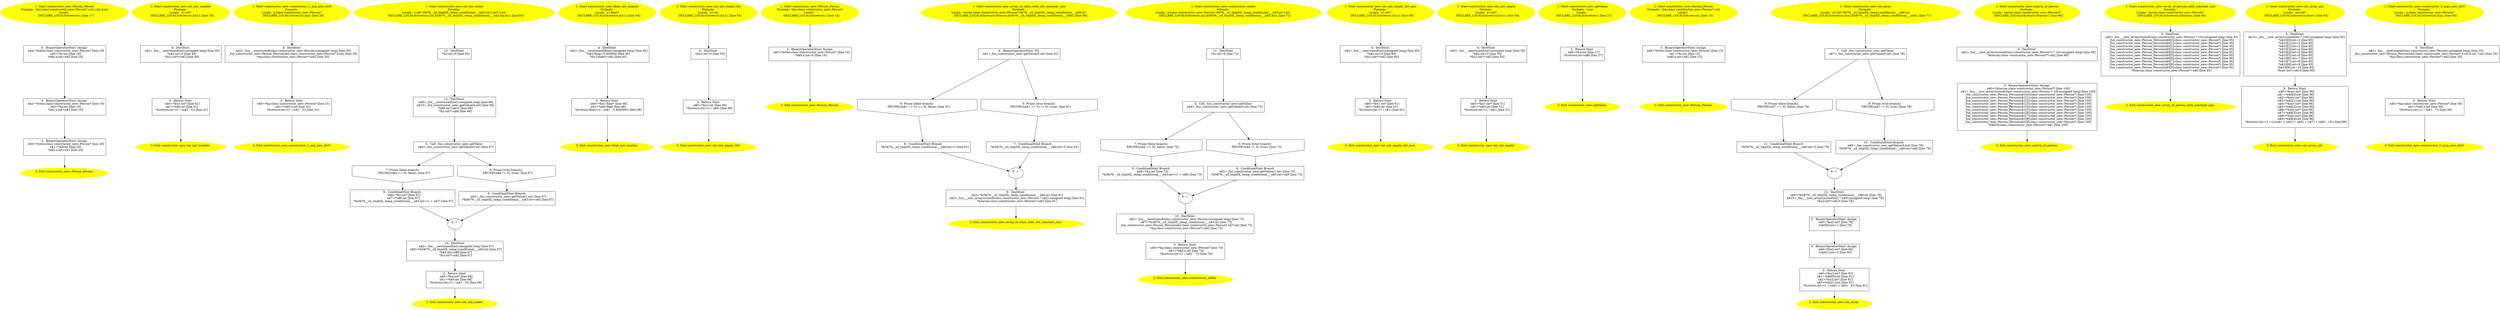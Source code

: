 /* @generated */
digraph iCFG {
"constructor_new::Person_Person{_ZN15constructor_new6PersonC1Eiii}.f12ead159d9edc219c9a5bc3bc6f68cc_5" [label="5:  BinaryOperatorStmt: Assign \n   n$4=*&this:class constructor_new::Person* [line 18]\n  n$5=*&i:int [line 18]\n  *n$4.x:int=n$5 [line 18]\n " shape="box"]
	

	 "constructor_new::Person_Person{_ZN15constructor_new6PersonC1Eiii}.f12ead159d9edc219c9a5bc3bc6f68cc_5" -> "constructor_new::Person_Person{_ZN15constructor_new6PersonC1Eiii}.f12ead159d9edc219c9a5bc3bc6f68cc_4" ;
"constructor_new::Person_Person{_ZN15constructor_new6PersonC1Eiii}.f12ead159d9edc219c9a5bc3bc6f68cc_4" [label="4:  BinaryOperatorStmt: Assign \n   n$2=*&this:class constructor_new::Person* [line 19]\n  n$3=*&j:int [line 19]\n  *n$2.y:int=n$3 [line 19]\n " shape="box"]
	

	 "constructor_new::Person_Person{_ZN15constructor_new6PersonC1Eiii}.f12ead159d9edc219c9a5bc3bc6f68cc_4" -> "constructor_new::Person_Person{_ZN15constructor_new6PersonC1Eiii}.f12ead159d9edc219c9a5bc3bc6f68cc_3" ;
"constructor_new::Person_Person{_ZN15constructor_new6PersonC1Eiii}.f12ead159d9edc219c9a5bc3bc6f68cc_3" [label="3:  BinaryOperatorStmt: Assign \n   n$0=*&this:class constructor_new::Person* [line 20]\n  n$1=*&k:int [line 20]\n  *n$0.z:int=n$1 [line 20]\n " shape="box"]
	

	 "constructor_new::Person_Person{_ZN15constructor_new6PersonC1Eiii}.f12ead159d9edc219c9a5bc3bc6f68cc_3" -> "constructor_new::Person_Person{_ZN15constructor_new6PersonC1Eiii}.f12ead159d9edc219c9a5bc3bc6f68cc_2" ;
"constructor_new::Person_Person{_ZN15constructor_new6PersonC1Eiii}.f12ead159d9edc219c9a5bc3bc6f68cc_2" [label="2: Exit constructor_new::Person_Person \n  " color=yellow style=filled]
	

"constructor_new::Person_Person{_ZN15constructor_new6PersonC1Eiii}.f12ead159d9edc219c9a5bc3bc6f68cc_1" [label="1: Start constructor_new::Person_Person\nFormals:  this:class constructor_new::Person* i:int j:int k:int\nLocals:  \n   DECLARE_LOCALS(&return); [line 17]\n " color=yellow style=filled]
	

	 "constructor_new::Person_Person{_ZN15constructor_new6PersonC1Eiii}.f12ead159d9edc219c9a5bc3bc6f68cc_1" -> "constructor_new::Person_Person{_ZN15constructor_new6PersonC1Eiii}.f12ead159d9edc219c9a5bc3bc6f68cc_5" ;
"constructor_new::int_init_number{d41d8cd98f00b204e9800998ecf8427e_ZN15constructor_new15int_init_numb.670b7a0647d0c96dcb9ec85b4c270db0_4" [label="4:  DeclStmt \n   n$2=_fun___new(sizeof(int):unsigned long) [line 40]\n  *n$2:int=5 [line 40]\n  *&x1:int*=n$2 [line 40]\n " shape="box"]
	

	 "constructor_new::int_init_number{d41d8cd98f00b204e9800998ecf8427e_ZN15constructor_new15int_init_numb.670b7a0647d0c96dcb9ec85b4c270db0_4" -> "constructor_new::int_init_number{d41d8cd98f00b204e9800998ecf8427e_ZN15constructor_new15int_init_numb.670b7a0647d0c96dcb9ec85b4c270db0_3" ;
"constructor_new::int_init_number{d41d8cd98f00b204e9800998ecf8427e_ZN15constructor_new15int_init_numb.670b7a0647d0c96dcb9ec85b4c270db0_3" [label="3:  Return Stmt \n   n$0=*&x1:int* [line 41]\n  n$1=*n$0:int [line 41]\n  *&return:int=(1 / (n$1 - 5)) [line 41]\n " shape="box"]
	

	 "constructor_new::int_init_number{d41d8cd98f00b204e9800998ecf8427e_ZN15constructor_new15int_init_numb.670b7a0647d0c96dcb9ec85b4c270db0_3" -> "constructor_new::int_init_number{d41d8cd98f00b204e9800998ecf8427e_ZN15constructor_new15int_init_numb.670b7a0647d0c96dcb9ec85b4c270db0_2" ;
"constructor_new::int_init_number{d41d8cd98f00b204e9800998ecf8427e_ZN15constructor_new15int_init_numb.670b7a0647d0c96dcb9ec85b4c270db0_2" [label="2: Exit constructor_new::int_init_number \n  " color=yellow style=filled]
	

"constructor_new::int_init_number{d41d8cd98f00b204e9800998ecf8427e_ZN15constructor_new15int_init_numb.670b7a0647d0c96dcb9ec85b4c270db0_1" [label="1: Start constructor_new::int_init_number\nFormals: \nLocals:  x1:int* \n   DECLARE_LOCALS(&return,&x1); [line 39]\n " color=yellow style=filled]
	

	 "constructor_new::int_init_number{d41d8cd98f00b204e9800998ecf8427e_ZN15constructor_new15int_init_numb.670b7a0647d0c96dcb9ec85b4c270db0_1" -> "constructor_new::int_init_number{d41d8cd98f00b204e9800998ecf8427e_ZN15constructor_new15int_init_numb.670b7a0647d0c96dcb9ec85b4c270db0_4" ;
"constructor_new::constructor_1_arg_new_div0{d41d8cd98f00b204e9800998ecf8427e_ZN15constructor_new26co.285fb110632c95b98518c4e4deab02f3_4" [label="4:  DeclStmt \n   n$2=_fun___new(sizeof(class constructor_new::Person):unsigned long) [line 30]\n  _fun_constructor_new::Person_Person(n$2:class constructor_new::Person*,5:int) [line 30]\n  *&p:class constructor_new::Person*=n$2 [line 30]\n " shape="box"]
	

	 "constructor_new::constructor_1_arg_new_div0{d41d8cd98f00b204e9800998ecf8427e_ZN15constructor_new26co.285fb110632c95b98518c4e4deab02f3_4" -> "constructor_new::constructor_1_arg_new_div0{d41d8cd98f00b204e9800998ecf8427e_ZN15constructor_new26co.285fb110632c95b98518c4e4deab02f3_3" ;
"constructor_new::constructor_1_arg_new_div0{d41d8cd98f00b204e9800998ecf8427e_ZN15constructor_new26co.285fb110632c95b98518c4e4deab02f3_3" [label="3:  Return Stmt \n   n$0=*&p:class constructor_new::Person* [line 31]\n  n$1=*n$0.x:int [line 31]\n  *&return:int=(1 / (n$1 - 5)) [line 31]\n " shape="box"]
	

	 "constructor_new::constructor_1_arg_new_div0{d41d8cd98f00b204e9800998ecf8427e_ZN15constructor_new26co.285fb110632c95b98518c4e4deab02f3_3" -> "constructor_new::constructor_1_arg_new_div0{d41d8cd98f00b204e9800998ecf8427e_ZN15constructor_new26co.285fb110632c95b98518c4e4deab02f3_2" ;
"constructor_new::constructor_1_arg_new_div0{d41d8cd98f00b204e9800998ecf8427e_ZN15constructor_new26co.285fb110632c95b98518c4e4deab02f3_2" [label="2: Exit constructor_new::constructor_1_arg_new_div0 \n  " color=yellow style=filled]
	

"constructor_new::constructor_1_arg_new_div0{d41d8cd98f00b204e9800998ecf8427e_ZN15constructor_new26co.285fb110632c95b98518c4e4deab02f3_1" [label="1: Start constructor_new::constructor_1_arg_new_div0\nFormals: \nLocals:  p:class constructor_new::Person* \n   DECLARE_LOCALS(&return,&p); [line 29]\n " color=yellow style=filled]
	

	 "constructor_new::constructor_1_arg_new_div0{d41d8cd98f00b204e9800998ecf8427e_ZN15constructor_new26co.285fb110632c95b98518c4e4deab02f3_1" -> "constructor_new::constructor_1_arg_new_div0{d41d8cd98f00b204e9800998ecf8427e_ZN15constructor_new26co.285fb110632c95b98518c4e4deab02f3_4" ;
"constructor_new::int_init_nodes{d41d8cd98f00b204e9800998ecf8427e_ZN15constructor_new14int_init_nodes.15b19b855639a3bc9e4101a166e9d506_12" [label="12:  DeclStmt \n   *&z:int=6 [line 65]\n " shape="box"]
	

	 "constructor_new::int_init_nodes{d41d8cd98f00b204e9800998ecf8427e_ZN15constructor_new14int_init_nodes.15b19b855639a3bc9e4101a166e9d506_12" -> "constructor_new::int_init_nodes{d41d8cd98f00b204e9800998ecf8427e_ZN15constructor_new14int_init_nodes.15b19b855639a3bc9e4101a166e9d506_11" ;
"constructor_new::int_init_nodes{d41d8cd98f00b204e9800998ecf8427e_ZN15constructor_new14int_init_nodes.15b19b855639a3bc9e4101a166e9d506_11" [label="11:  DeclStmt \n   n$9=_fun___new(sizeof(int):unsigned long) [line 66]\n  n$10=_fun_constructor_new::getValue(4:int) [line 66]\n  *n$9:int=n$10 [line 66]\n  *&y:int*=n$9 [line 66]\n " shape="box"]
	

	 "constructor_new::int_init_nodes{d41d8cd98f00b204e9800998ecf8427e_ZN15constructor_new14int_init_nodes.15b19b855639a3bc9e4101a166e9d506_11" -> "constructor_new::int_init_nodes{d41d8cd98f00b204e9800998ecf8427e_ZN15constructor_new14int_init_nodes.15b19b855639a3bc9e4101a166e9d506_5" ;
"constructor_new::int_init_nodes{d41d8cd98f00b204e9800998ecf8427e_ZN15constructor_new14int_init_nodes.15b19b855639a3bc9e4101a166e9d506_10" [label="10:  DeclStmt \n   n$2=_fun___new(sizeof(int):unsigned long) [line 67]\n  n$8=*&0$?%__sil_tmpSIL_temp_conditional___n$3:int [line 67]\n  *n$2:int=n$8 [line 67]\n  *&x:int*=n$2 [line 67]\n " shape="box"]
	

	 "constructor_new::int_init_nodes{d41d8cd98f00b204e9800998ecf8427e_ZN15constructor_new14int_init_nodes.15b19b855639a3bc9e4101a166e9d506_10" -> "constructor_new::int_init_nodes{d41d8cd98f00b204e9800998ecf8427e_ZN15constructor_new14int_init_nodes.15b19b855639a3bc9e4101a166e9d506_3" ;
"constructor_new::int_init_nodes{d41d8cd98f00b204e9800998ecf8427e_ZN15constructor_new14int_init_nodes.15b19b855639a3bc9e4101a166e9d506_9" [label="9:  ConditinalStmt Branch \n   n$6=*&y:int* [line 67]\n  n$7=*n$6:int [line 67]\n  *&0$?%__sil_tmpSIL_temp_conditional___n$3:int=(1 + n$7) [line 67]\n " shape="box"]
	

	 "constructor_new::int_init_nodes{d41d8cd98f00b204e9800998ecf8427e_ZN15constructor_new14int_init_nodes.15b19b855639a3bc9e4101a166e9d506_9" -> "constructor_new::int_init_nodes{d41d8cd98f00b204e9800998ecf8427e_ZN15constructor_new14int_init_nodes.15b19b855639a3bc9e4101a166e9d506_4" ;
"constructor_new::int_init_nodes{d41d8cd98f00b204e9800998ecf8427e_ZN15constructor_new14int_init_nodes.15b19b855639a3bc9e4101a166e9d506_8" [label="8:  ConditinalStmt Branch \n   n$5=_fun_constructor_new::getValue(1:int) [line 67]\n  *&0$?%__sil_tmpSIL_temp_conditional___n$3:int=n$5 [line 67]\n " shape="box"]
	

	 "constructor_new::int_init_nodes{d41d8cd98f00b204e9800998ecf8427e_ZN15constructor_new14int_init_nodes.15b19b855639a3bc9e4101a166e9d506_8" -> "constructor_new::int_init_nodes{d41d8cd98f00b204e9800998ecf8427e_ZN15constructor_new14int_init_nodes.15b19b855639a3bc9e4101a166e9d506_4" ;
"constructor_new::int_init_nodes{d41d8cd98f00b204e9800998ecf8427e_ZN15constructor_new14int_init_nodes.15b19b855639a3bc9e4101a166e9d506_7" [label="7: Prune (false branch) \n   PRUNE((n$4 == 0), false); [line 67]\n " shape="invhouse"]
	

	 "constructor_new::int_init_nodes{d41d8cd98f00b204e9800998ecf8427e_ZN15constructor_new14int_init_nodes.15b19b855639a3bc9e4101a166e9d506_7" -> "constructor_new::int_init_nodes{d41d8cd98f00b204e9800998ecf8427e_ZN15constructor_new14int_init_nodes.15b19b855639a3bc9e4101a166e9d506_9" ;
"constructor_new::int_init_nodes{d41d8cd98f00b204e9800998ecf8427e_ZN15constructor_new14int_init_nodes.15b19b855639a3bc9e4101a166e9d506_6" [label="6: Prune (true branch) \n   PRUNE((n$4 != 0), true); [line 67]\n " shape="invhouse"]
	

	 "constructor_new::int_init_nodes{d41d8cd98f00b204e9800998ecf8427e_ZN15constructor_new14int_init_nodes.15b19b855639a3bc9e4101a166e9d506_6" -> "constructor_new::int_init_nodes{d41d8cd98f00b204e9800998ecf8427e_ZN15constructor_new14int_init_nodes.15b19b855639a3bc9e4101a166e9d506_8" ;
"constructor_new::int_init_nodes{d41d8cd98f00b204e9800998ecf8427e_ZN15constructor_new14int_init_nodes.15b19b855639a3bc9e4101a166e9d506_5" [label="5:  Call _fun_constructor_new::getValue \n   n$4=_fun_constructor_new::getValue(0:int) [line 67]\n " shape="box"]
	

	 "constructor_new::int_init_nodes{d41d8cd98f00b204e9800998ecf8427e_ZN15constructor_new14int_init_nodes.15b19b855639a3bc9e4101a166e9d506_5" -> "constructor_new::int_init_nodes{d41d8cd98f00b204e9800998ecf8427e_ZN15constructor_new14int_init_nodes.15b19b855639a3bc9e4101a166e9d506_6" ;
	 "constructor_new::int_init_nodes{d41d8cd98f00b204e9800998ecf8427e_ZN15constructor_new14int_init_nodes.15b19b855639a3bc9e4101a166e9d506_5" -> "constructor_new::int_init_nodes{d41d8cd98f00b204e9800998ecf8427e_ZN15constructor_new14int_init_nodes.15b19b855639a3bc9e4101a166e9d506_7" ;
"constructor_new::int_init_nodes{d41d8cd98f00b204e9800998ecf8427e_ZN15constructor_new14int_init_nodes.15b19b855639a3bc9e4101a166e9d506_4" [label="4: + \n  " ]
	

	 "constructor_new::int_init_nodes{d41d8cd98f00b204e9800998ecf8427e_ZN15constructor_new14int_init_nodes.15b19b855639a3bc9e4101a166e9d506_4" -> "constructor_new::int_init_nodes{d41d8cd98f00b204e9800998ecf8427e_ZN15constructor_new14int_init_nodes.15b19b855639a3bc9e4101a166e9d506_10" ;
"constructor_new::int_init_nodes{d41d8cd98f00b204e9800998ecf8427e_ZN15constructor_new14int_init_nodes.15b19b855639a3bc9e4101a166e9d506_3" [label="3:  Return Stmt \n   n$0=*&x:int* [line 68]\n  n$1=*n$0:int [line 68]\n  *&return:int=(1 / (n$1 - 5)) [line 68]\n " shape="box"]
	

	 "constructor_new::int_init_nodes{d41d8cd98f00b204e9800998ecf8427e_ZN15constructor_new14int_init_nodes.15b19b855639a3bc9e4101a166e9d506_3" -> "constructor_new::int_init_nodes{d41d8cd98f00b204e9800998ecf8427e_ZN15constructor_new14int_init_nodes.15b19b855639a3bc9e4101a166e9d506_2" ;
"constructor_new::int_init_nodes{d41d8cd98f00b204e9800998ecf8427e_ZN15constructor_new14int_init_nodes.15b19b855639a3bc9e4101a166e9d506_2" [label="2: Exit constructor_new::int_init_nodes \n  " color=yellow style=filled]
	

"constructor_new::int_init_nodes{d41d8cd98f00b204e9800998ecf8427e_ZN15constructor_new14int_init_nodes.15b19b855639a3bc9e4101a166e9d506_1" [label="1: Start constructor_new::int_init_nodes\nFormals: \nLocals:  x:int* 0$?%__sil_tmpSIL_temp_conditional___n$3:int y:int* z:int \n   DECLARE_LOCALS(&return,&x,&0$?%__sil_tmpSIL_temp_conditional___n$3,&y,&z); [line 64]\n " color=yellow style=filled]
	

	 "constructor_new::int_init_nodes{d41d8cd98f00b204e9800998ecf8427e_ZN15constructor_new14int_init_nodes.15b19b855639a3bc9e4101a166e9d506_1" -> "constructor_new::int_init_nodes{d41d8cd98f00b204e9800998ecf8427e_ZN15constructor_new14int_init_nodes.15b19b855639a3bc9e4101a166e9d506_12" ;
"constructor_new::float_init_number{d41d8cd98f00b204e9800998ecf8427e_ZN15constructor_new17float_init_.f08c2c9a66da4ff292f674e5fc557384_4" [label="4:  DeclStmt \n   n$2=_fun___new(sizeof(float):unsigned long) [line 45]\n  *n$2:float=5.400000 [line 45]\n  *&x1:float*=n$2 [line 45]\n " shape="box"]
	

	 "constructor_new::float_init_number{d41d8cd98f00b204e9800998ecf8427e_ZN15constructor_new17float_init_.f08c2c9a66da4ff292f674e5fc557384_4" -> "constructor_new::float_init_number{d41d8cd98f00b204e9800998ecf8427e_ZN15constructor_new17float_init_.f08c2c9a66da4ff292f674e5fc557384_3" ;
"constructor_new::float_init_number{d41d8cd98f00b204e9800998ecf8427e_ZN15constructor_new17float_init_.f08c2c9a66da4ff292f674e5fc557384_3" [label="3:  Return Stmt \n   n$0=*&x1:float* [line 46]\n  n$1=*n$0:float [line 46]\n  *&return:float=(1 / (n$1 - 5.400000)) [line 46]\n " shape="box"]
	

	 "constructor_new::float_init_number{d41d8cd98f00b204e9800998ecf8427e_ZN15constructor_new17float_init_.f08c2c9a66da4ff292f674e5fc557384_3" -> "constructor_new::float_init_number{d41d8cd98f00b204e9800998ecf8427e_ZN15constructor_new17float_init_.f08c2c9a66da4ff292f674e5fc557384_2" ;
"constructor_new::float_init_number{d41d8cd98f00b204e9800998ecf8427e_ZN15constructor_new17float_init_.f08c2c9a66da4ff292f674e5fc557384_2" [label="2: Exit constructor_new::float_init_number \n  " color=yellow style=filled]
	

"constructor_new::float_init_number{d41d8cd98f00b204e9800998ecf8427e_ZN15constructor_new17float_init_.f08c2c9a66da4ff292f674e5fc557384_1" [label="1: Start constructor_new::float_init_number\nFormals: \nLocals:  x1:float* \n   DECLARE_LOCALS(&return,&x1); [line 44]\n " color=yellow style=filled]
	

	 "constructor_new::float_init_number{d41d8cd98f00b204e9800998ecf8427e_ZN15constructor_new17float_init_.f08c2c9a66da4ff292f674e5fc557384_1" -> "constructor_new::float_init_number{d41d8cd98f00b204e9800998ecf8427e_ZN15constructor_new17float_init_.f08c2c9a66da4ff292f674e5fc557384_4" ;
"constructor_new::int_init_empty_list{d41d8cd98f00b204e9800998ecf8427e_ZN15constructor_new19int_init_.0abf1bb307f0b0aba7ba50f6126aa348_4" [label="4:  DeclStmt \n   *&x1:int=0 [line 55]\n " shape="box"]
	

	 "constructor_new::int_init_empty_list{d41d8cd98f00b204e9800998ecf8427e_ZN15constructor_new19int_init_.0abf1bb307f0b0aba7ba50f6126aa348_4" -> "constructor_new::int_init_empty_list{d41d8cd98f00b204e9800998ecf8427e_ZN15constructor_new19int_init_.0abf1bb307f0b0aba7ba50f6126aa348_3" ;
"constructor_new::int_init_empty_list{d41d8cd98f00b204e9800998ecf8427e_ZN15constructor_new19int_init_.0abf1bb307f0b0aba7ba50f6126aa348_3" [label="3:  Return Stmt \n   n$0=*&x1:int [line 56]\n  *&return:int=(1 / n$0) [line 56]\n " shape="box"]
	

	 "constructor_new::int_init_empty_list{d41d8cd98f00b204e9800998ecf8427e_ZN15constructor_new19int_init_.0abf1bb307f0b0aba7ba50f6126aa348_3" -> "constructor_new::int_init_empty_list{d41d8cd98f00b204e9800998ecf8427e_ZN15constructor_new19int_init_.0abf1bb307f0b0aba7ba50f6126aa348_2" ;
"constructor_new::int_init_empty_list{d41d8cd98f00b204e9800998ecf8427e_ZN15constructor_new19int_init_.0abf1bb307f0b0aba7ba50f6126aa348_2" [label="2: Exit constructor_new::int_init_empty_list \n  " color=yellow style=filled]
	

"constructor_new::int_init_empty_list{d41d8cd98f00b204e9800998ecf8427e_ZN15constructor_new19int_init_.0abf1bb307f0b0aba7ba50f6126aa348_1" [label="1: Start constructor_new::int_init_empty_list\nFormals: \nLocals:  x1:int \n   DECLARE_LOCALS(&return,&x1); [line 54]\n " color=yellow style=filled]
	

	 "constructor_new::int_init_empty_list{d41d8cd98f00b204e9800998ecf8427e_ZN15constructor_new19int_init_.0abf1bb307f0b0aba7ba50f6126aa348_1" -> "constructor_new::int_init_empty_list{d41d8cd98f00b204e9800998ecf8427e_ZN15constructor_new19int_init_.0abf1bb307f0b0aba7ba50f6126aa348_4" ;
"constructor_new::Person_Person{_ZN15constructor_new6PersonC1Ev}.d97d127a76e3162d0758f79fa2f3b94d_3" [label="3:  BinaryOperatorStmt: Assign \n   n$0=*&this:class constructor_new::Person* [line 14]\n  *n$0.x:int=0 [line 14]\n " shape="box"]
	

	 "constructor_new::Person_Person{_ZN15constructor_new6PersonC1Ev}.d97d127a76e3162d0758f79fa2f3b94d_3" -> "constructor_new::Person_Person{_ZN15constructor_new6PersonC1Ev}.d97d127a76e3162d0758f79fa2f3b94d_2" ;
"constructor_new::Person_Person{_ZN15constructor_new6PersonC1Ev}.d97d127a76e3162d0758f79fa2f3b94d_2" [label="2: Exit constructor_new::Person_Person \n  " color=yellow style=filled]
	

"constructor_new::Person_Person{_ZN15constructor_new6PersonC1Ev}.d97d127a76e3162d0758f79fa2f3b94d_1" [label="1: Start constructor_new::Person_Person\nFormals:  this:class constructor_new::Person*\nLocals:  \n   DECLARE_LOCALS(&return); [line 14]\n " color=yellow style=filled]
	

	 "constructor_new::Person_Person{_ZN15constructor_new6PersonC1Ev}.d97d127a76e3162d0758f79fa2f3b94d_1" -> "constructor_new::Person_Person{_ZN15constructor_new6PersonC1Ev}.d97d127a76e3162d0758f79fa2f3b94d_3" ;
"constructor_new::array_of_class_with_not_constant_size{d41d8cd98f00b204e9800998ecf8427e_ZN15construc.84bb36fcef0b0e5e77cf917c625b5103_9" [label="9:  DeclStmt \n   n$2=*&0$?%__sil_tmpSIL_temp_conditional___n$0:int [line 91]\n  n$3=_fun___new_array((sizeof(class constructor_new::Person) * n$2):unsigned long) [line 91]\n  *&tarray:class constructor_new::Person*=n$3 [line 91]\n " shape="box"]
	

	 "constructor_new::array_of_class_with_not_constant_size{d41d8cd98f00b204e9800998ecf8427e_ZN15construc.84bb36fcef0b0e5e77cf917c625b5103_9" -> "constructor_new::array_of_class_with_not_constant_size{d41d8cd98f00b204e9800998ecf8427e_ZN15construc.84bb36fcef0b0e5e77cf917c625b5103_2" ;
"constructor_new::array_of_class_with_not_constant_size{d41d8cd98f00b204e9800998ecf8427e_ZN15construc.84bb36fcef0b0e5e77cf917c625b5103_8" [label="8:  ConditinalStmt Branch \n   *&0$?%__sil_tmpSIL_temp_conditional___n$0:int=3 [line 91]\n " shape="box"]
	

	 "constructor_new::array_of_class_with_not_constant_size{d41d8cd98f00b204e9800998ecf8427e_ZN15construc.84bb36fcef0b0e5e77cf917c625b5103_8" -> "constructor_new::array_of_class_with_not_constant_size{d41d8cd98f00b204e9800998ecf8427e_ZN15construc.84bb36fcef0b0e5e77cf917c625b5103_3" ;
"constructor_new::array_of_class_with_not_constant_size{d41d8cd98f00b204e9800998ecf8427e_ZN15construc.84bb36fcef0b0e5e77cf917c625b5103_7" [label="7:  ConditinalStmt Branch \n   *&0$?%__sil_tmpSIL_temp_conditional___n$0:int=5 [line 91]\n " shape="box"]
	

	 "constructor_new::array_of_class_with_not_constant_size{d41d8cd98f00b204e9800998ecf8427e_ZN15construc.84bb36fcef0b0e5e77cf917c625b5103_7" -> "constructor_new::array_of_class_with_not_constant_size{d41d8cd98f00b204e9800998ecf8427e_ZN15construc.84bb36fcef0b0e5e77cf917c625b5103_3" ;
"constructor_new::array_of_class_with_not_constant_size{d41d8cd98f00b204e9800998ecf8427e_ZN15construc.84bb36fcef0b0e5e77cf917c625b5103_6" [label="6: Prune (false branch) \n   PRUNE(((n$1 == 5) == 0), false); [line 91]\n " shape="invhouse"]
	

	 "constructor_new::array_of_class_with_not_constant_size{d41d8cd98f00b204e9800998ecf8427e_ZN15construc.84bb36fcef0b0e5e77cf917c625b5103_6" -> "constructor_new::array_of_class_with_not_constant_size{d41d8cd98f00b204e9800998ecf8427e_ZN15construc.84bb36fcef0b0e5e77cf917c625b5103_8" ;
"constructor_new::array_of_class_with_not_constant_size{d41d8cd98f00b204e9800998ecf8427e_ZN15construc.84bb36fcef0b0e5e77cf917c625b5103_5" [label="5: Prune (true branch) \n   PRUNE(((n$1 == 5) != 0), true); [line 91]\n " shape="invhouse"]
	

	 "constructor_new::array_of_class_with_not_constant_size{d41d8cd98f00b204e9800998ecf8427e_ZN15construc.84bb36fcef0b0e5e77cf917c625b5103_5" -> "constructor_new::array_of_class_with_not_constant_size{d41d8cd98f00b204e9800998ecf8427e_ZN15construc.84bb36fcef0b0e5e77cf917c625b5103_7" ;
"constructor_new::array_of_class_with_not_constant_size{d41d8cd98f00b204e9800998ecf8427e_ZN15construc.84bb36fcef0b0e5e77cf917c625b5103_4" [label="4:  BinaryOperatorStmt: EQ \n   n$1=_fun_constructor_new::getValue(5:int) [line 91]\n " shape="box"]
	

	 "constructor_new::array_of_class_with_not_constant_size{d41d8cd98f00b204e9800998ecf8427e_ZN15construc.84bb36fcef0b0e5e77cf917c625b5103_4" -> "constructor_new::array_of_class_with_not_constant_size{d41d8cd98f00b204e9800998ecf8427e_ZN15construc.84bb36fcef0b0e5e77cf917c625b5103_5" ;
	 "constructor_new::array_of_class_with_not_constant_size{d41d8cd98f00b204e9800998ecf8427e_ZN15construc.84bb36fcef0b0e5e77cf917c625b5103_4" -> "constructor_new::array_of_class_with_not_constant_size{d41d8cd98f00b204e9800998ecf8427e_ZN15construc.84bb36fcef0b0e5e77cf917c625b5103_6" ;
"constructor_new::array_of_class_with_not_constant_size{d41d8cd98f00b204e9800998ecf8427e_ZN15construc.84bb36fcef0b0e5e77cf917c625b5103_3" [label="3: + \n  " ]
	

	 "constructor_new::array_of_class_with_not_constant_size{d41d8cd98f00b204e9800998ecf8427e_ZN15construc.84bb36fcef0b0e5e77cf917c625b5103_3" -> "constructor_new::array_of_class_with_not_constant_size{d41d8cd98f00b204e9800998ecf8427e_ZN15construc.84bb36fcef0b0e5e77cf917c625b5103_9" ;
"constructor_new::array_of_class_with_not_constant_size{d41d8cd98f00b204e9800998ecf8427e_ZN15construc.84bb36fcef0b0e5e77cf917c625b5103_2" [label="2: Exit constructor_new::array_of_class_with_not_constant_size \n  " color=yellow style=filled]
	

"constructor_new::array_of_class_with_not_constant_size{d41d8cd98f00b204e9800998ecf8427e_ZN15construc.84bb36fcef0b0e5e77cf917c625b5103_1" [label="1: Start constructor_new::array_of_class_with_not_constant_size\nFormals: \nLocals:  tarray:class constructor_new::Person* 0$?%__sil_tmpSIL_temp_conditional___n$0:int \n   DECLARE_LOCALS(&return,&tarray,&0$?%__sil_tmpSIL_temp_conditional___n$0); [line 90]\n " color=yellow style=filled]
	

	 "constructor_new::array_of_class_with_not_constant_size{d41d8cd98f00b204e9800998ecf8427e_ZN15construc.84bb36fcef0b0e5e77cf917c625b5103_1" -> "constructor_new::array_of_class_with_not_constant_size{d41d8cd98f00b204e9800998ecf8427e_ZN15construc.84bb36fcef0b0e5e77cf917c625b5103_4" ;
"constructor_new::constructor_nodes{d41d8cd98f00b204e9800998ecf8427e_ZN15constructor_new17constructor.6b2632d76ee5243b736fe7f263843e28_11" [label="11:  DeclStmt \n   *&z:int=6 [line 72]\n " shape="box"]
	

	 "constructor_new::constructor_nodes{d41d8cd98f00b204e9800998ecf8427e_ZN15constructor_new17constructor.6b2632d76ee5243b736fe7f263843e28_11" -> "constructor_new::constructor_nodes{d41d8cd98f00b204e9800998ecf8427e_ZN15constructor_new17constructor.6b2632d76ee5243b736fe7f263843e28_5" ;
"constructor_new::constructor_nodes{d41d8cd98f00b204e9800998ecf8427e_ZN15constructor_new17constructor.6b2632d76ee5243b736fe7f263843e28_10" [label="10:  DeclStmt \n   n$2=_fun___new(sizeof(class constructor_new::Person):unsigned long) [line 73]\n  n$7=*&0$?%__sil_tmpSIL_temp_conditional___n$3:int [line 73]\n  _fun_constructor_new::Person_Person(n$2:class constructor_new::Person*,n$7:int) [line 73]\n  *&p:class constructor_new::Person*=n$2 [line 73]\n " shape="box"]
	

	 "constructor_new::constructor_nodes{d41d8cd98f00b204e9800998ecf8427e_ZN15constructor_new17constructor.6b2632d76ee5243b736fe7f263843e28_10" -> "constructor_new::constructor_nodes{d41d8cd98f00b204e9800998ecf8427e_ZN15constructor_new17constructor.6b2632d76ee5243b736fe7f263843e28_3" ;
"constructor_new::constructor_nodes{d41d8cd98f00b204e9800998ecf8427e_ZN15constructor_new17constructor.6b2632d76ee5243b736fe7f263843e28_9" [label="9:  ConditinalStmt Branch \n   n$6=*&z:int [line 73]\n  *&0$?%__sil_tmpSIL_temp_conditional___n$3:int=(1 + n$6) [line 73]\n " shape="box"]
	

	 "constructor_new::constructor_nodes{d41d8cd98f00b204e9800998ecf8427e_ZN15constructor_new17constructor.6b2632d76ee5243b736fe7f263843e28_9" -> "constructor_new::constructor_nodes{d41d8cd98f00b204e9800998ecf8427e_ZN15constructor_new17constructor.6b2632d76ee5243b736fe7f263843e28_4" ;
"constructor_new::constructor_nodes{d41d8cd98f00b204e9800998ecf8427e_ZN15constructor_new17constructor.6b2632d76ee5243b736fe7f263843e28_8" [label="8:  ConditinalStmt Branch \n   n$5=_fun_constructor_new::getValue(1:int) [line 73]\n  *&0$?%__sil_tmpSIL_temp_conditional___n$3:int=n$5 [line 73]\n " shape="box"]
	

	 "constructor_new::constructor_nodes{d41d8cd98f00b204e9800998ecf8427e_ZN15constructor_new17constructor.6b2632d76ee5243b736fe7f263843e28_8" -> "constructor_new::constructor_nodes{d41d8cd98f00b204e9800998ecf8427e_ZN15constructor_new17constructor.6b2632d76ee5243b736fe7f263843e28_4" ;
"constructor_new::constructor_nodes{d41d8cd98f00b204e9800998ecf8427e_ZN15constructor_new17constructor.6b2632d76ee5243b736fe7f263843e28_7" [label="7: Prune (false branch) \n   PRUNE((n$4 == 0), false); [line 73]\n " shape="invhouse"]
	

	 "constructor_new::constructor_nodes{d41d8cd98f00b204e9800998ecf8427e_ZN15constructor_new17constructor.6b2632d76ee5243b736fe7f263843e28_7" -> "constructor_new::constructor_nodes{d41d8cd98f00b204e9800998ecf8427e_ZN15constructor_new17constructor.6b2632d76ee5243b736fe7f263843e28_9" ;
"constructor_new::constructor_nodes{d41d8cd98f00b204e9800998ecf8427e_ZN15constructor_new17constructor.6b2632d76ee5243b736fe7f263843e28_6" [label="6: Prune (true branch) \n   PRUNE((n$4 != 0), true); [line 73]\n " shape="invhouse"]
	

	 "constructor_new::constructor_nodes{d41d8cd98f00b204e9800998ecf8427e_ZN15constructor_new17constructor.6b2632d76ee5243b736fe7f263843e28_6" -> "constructor_new::constructor_nodes{d41d8cd98f00b204e9800998ecf8427e_ZN15constructor_new17constructor.6b2632d76ee5243b736fe7f263843e28_8" ;
"constructor_new::constructor_nodes{d41d8cd98f00b204e9800998ecf8427e_ZN15constructor_new17constructor.6b2632d76ee5243b736fe7f263843e28_5" [label="5:  Call _fun_constructor_new::getValue \n   n$4=_fun_constructor_new::getValue(0:int) [line 73]\n " shape="box"]
	

	 "constructor_new::constructor_nodes{d41d8cd98f00b204e9800998ecf8427e_ZN15constructor_new17constructor.6b2632d76ee5243b736fe7f263843e28_5" -> "constructor_new::constructor_nodes{d41d8cd98f00b204e9800998ecf8427e_ZN15constructor_new17constructor.6b2632d76ee5243b736fe7f263843e28_6" ;
	 "constructor_new::constructor_nodes{d41d8cd98f00b204e9800998ecf8427e_ZN15constructor_new17constructor.6b2632d76ee5243b736fe7f263843e28_5" -> "constructor_new::constructor_nodes{d41d8cd98f00b204e9800998ecf8427e_ZN15constructor_new17constructor.6b2632d76ee5243b736fe7f263843e28_7" ;
"constructor_new::constructor_nodes{d41d8cd98f00b204e9800998ecf8427e_ZN15constructor_new17constructor.6b2632d76ee5243b736fe7f263843e28_4" [label="4: + \n  " ]
	

	 "constructor_new::constructor_nodes{d41d8cd98f00b204e9800998ecf8427e_ZN15constructor_new17constructor.6b2632d76ee5243b736fe7f263843e28_4" -> "constructor_new::constructor_nodes{d41d8cd98f00b204e9800998ecf8427e_ZN15constructor_new17constructor.6b2632d76ee5243b736fe7f263843e28_10" ;
"constructor_new::constructor_nodes{d41d8cd98f00b204e9800998ecf8427e_ZN15constructor_new17constructor.6b2632d76ee5243b736fe7f263843e28_3" [label="3:  Return Stmt \n   n$0=*&p:class constructor_new::Person* [line 74]\n  n$1=*n$0.x:int [line 74]\n  *&return:int=(1 / (n$1 - 7)) [line 74]\n " shape="box"]
	

	 "constructor_new::constructor_nodes{d41d8cd98f00b204e9800998ecf8427e_ZN15constructor_new17constructor.6b2632d76ee5243b736fe7f263843e28_3" -> "constructor_new::constructor_nodes{d41d8cd98f00b204e9800998ecf8427e_ZN15constructor_new17constructor.6b2632d76ee5243b736fe7f263843e28_2" ;
"constructor_new::constructor_nodes{d41d8cd98f00b204e9800998ecf8427e_ZN15constructor_new17constructor.6b2632d76ee5243b736fe7f263843e28_2" [label="2: Exit constructor_new::constructor_nodes \n  " color=yellow style=filled]
	

"constructor_new::constructor_nodes{d41d8cd98f00b204e9800998ecf8427e_ZN15constructor_new17constructor.6b2632d76ee5243b736fe7f263843e28_1" [label="1: Start constructor_new::constructor_nodes\nFormals: \nLocals:  p:class constructor_new::Person* 0$?%__sil_tmpSIL_temp_conditional___n$3:int z:int \n   DECLARE_LOCALS(&return,&p,&0$?%__sil_tmpSIL_temp_conditional___n$3,&z); [line 71]\n " color=yellow style=filled]
	

	 "constructor_new::constructor_nodes{d41d8cd98f00b204e9800998ecf8427e_ZN15constructor_new17constructor.6b2632d76ee5243b736fe7f263843e28_1" -> "constructor_new::constructor_nodes{d41d8cd98f00b204e9800998ecf8427e_ZN15constructor_new17constructor.6b2632d76ee5243b736fe7f263843e28_11" ;
"constructor_new::int_init_empty_list_new{d41d8cd98f00b204e9800998ecf8427e_ZN15constructor_new23int_i.7148a8362d26b90f839b1de3d5a025b5_4" [label="4:  DeclStmt \n   n$2=_fun___new(sizeof(int):unsigned long) [line 60]\n  *n$2:int=0 [line 60]\n  *&x1:int*=n$2 [line 60]\n " shape="box"]
	

	 "constructor_new::int_init_empty_list_new{d41d8cd98f00b204e9800998ecf8427e_ZN15constructor_new23int_i.7148a8362d26b90f839b1de3d5a025b5_4" -> "constructor_new::int_init_empty_list_new{d41d8cd98f00b204e9800998ecf8427e_ZN15constructor_new23int_i.7148a8362d26b90f839b1de3d5a025b5_3" ;
"constructor_new::int_init_empty_list_new{d41d8cd98f00b204e9800998ecf8427e_ZN15constructor_new23int_i.7148a8362d26b90f839b1de3d5a025b5_3" [label="3:  Return Stmt \n   n$0=*&x1:int* [line 61]\n  n$1=*n$0:int [line 61]\n  *&return:int=(1 / n$1) [line 61]\n " shape="box"]
	

	 "constructor_new::int_init_empty_list_new{d41d8cd98f00b204e9800998ecf8427e_ZN15constructor_new23int_i.7148a8362d26b90f839b1de3d5a025b5_3" -> "constructor_new::int_init_empty_list_new{d41d8cd98f00b204e9800998ecf8427e_ZN15constructor_new23int_i.7148a8362d26b90f839b1de3d5a025b5_2" ;
"constructor_new::int_init_empty_list_new{d41d8cd98f00b204e9800998ecf8427e_ZN15constructor_new23int_i.7148a8362d26b90f839b1de3d5a025b5_2" [label="2: Exit constructor_new::int_init_empty_list_new \n  " color=yellow style=filled]
	

"constructor_new::int_init_empty_list_new{d41d8cd98f00b204e9800998ecf8427e_ZN15constructor_new23int_i.7148a8362d26b90f839b1de3d5a025b5_1" [label="1: Start constructor_new::int_init_empty_list_new\nFormals: \nLocals:  x1:int* \n   DECLARE_LOCALS(&return,&x1); [line 59]\n " color=yellow style=filled]
	

	 "constructor_new::int_init_empty_list_new{d41d8cd98f00b204e9800998ecf8427e_ZN15constructor_new23int_i.7148a8362d26b90f839b1de3d5a025b5_1" -> "constructor_new::int_init_empty_list_new{d41d8cd98f00b204e9800998ecf8427e_ZN15constructor_new23int_i.7148a8362d26b90f839b1de3d5a025b5_4" ;
"constructor_new::int_init_empty{d41d8cd98f00b204e9800998ecf8427e_ZN15constructor_new14int_init_empty.e08f5f11fbc2f8017160a6eef09a2771_4" [label="4:  DeclStmt \n   n$2=_fun___new(sizeof(int):unsigned long) [line 50]\n  *n$2:int=0 [line 50]\n  *&x1:int*=n$2 [line 50]\n " shape="box"]
	

	 "constructor_new::int_init_empty{d41d8cd98f00b204e9800998ecf8427e_ZN15constructor_new14int_init_empty.e08f5f11fbc2f8017160a6eef09a2771_4" -> "constructor_new::int_init_empty{d41d8cd98f00b204e9800998ecf8427e_ZN15constructor_new14int_init_empty.e08f5f11fbc2f8017160a6eef09a2771_3" ;
"constructor_new::int_init_empty{d41d8cd98f00b204e9800998ecf8427e_ZN15constructor_new14int_init_empty.e08f5f11fbc2f8017160a6eef09a2771_3" [label="3:  Return Stmt \n   n$0=*&x1:int* [line 51]\n  n$1=*n$0:int [line 51]\n  *&return:int=(1 / n$1) [line 51]\n " shape="box"]
	

	 "constructor_new::int_init_empty{d41d8cd98f00b204e9800998ecf8427e_ZN15constructor_new14int_init_empty.e08f5f11fbc2f8017160a6eef09a2771_3" -> "constructor_new::int_init_empty{d41d8cd98f00b204e9800998ecf8427e_ZN15constructor_new14int_init_empty.e08f5f11fbc2f8017160a6eef09a2771_2" ;
"constructor_new::int_init_empty{d41d8cd98f00b204e9800998ecf8427e_ZN15constructor_new14int_init_empty.e08f5f11fbc2f8017160a6eef09a2771_2" [label="2: Exit constructor_new::int_init_empty \n  " color=yellow style=filled]
	

"constructor_new::int_init_empty{d41d8cd98f00b204e9800998ecf8427e_ZN15constructor_new14int_init_empty.e08f5f11fbc2f8017160a6eef09a2771_1" [label="1: Start constructor_new::int_init_empty\nFormals: \nLocals:  x1:int* \n   DECLARE_LOCALS(&return,&x1); [line 49]\n " color=yellow style=filled]
	

	 "constructor_new::int_init_empty{d41d8cd98f00b204e9800998ecf8427e_ZN15constructor_new14int_init_empty.e08f5f11fbc2f8017160a6eef09a2771_1" -> "constructor_new::int_init_empty{d41d8cd98f00b204e9800998ecf8427e_ZN15constructor_new14int_init_empty.e08f5f11fbc2f8017160a6eef09a2771_4" ;
"constructor_new::getValue{d41d8cd98f00b204e9800998ecf8427e_ZN15constructor_new8getValueEi}.b5e83c45246d8bc0c43b2a1f88fc319d_3" [label="3:  Return Stmt \n   n$0=*&x:int [line 27]\n  *&return:int=n$0 [line 27]\n " shape="box"]
	

	 "constructor_new::getValue{d41d8cd98f00b204e9800998ecf8427e_ZN15constructor_new8getValueEi}.b5e83c45246d8bc0c43b2a1f88fc319d_3" -> "constructor_new::getValue{d41d8cd98f00b204e9800998ecf8427e_ZN15constructor_new8getValueEi}.b5e83c45246d8bc0c43b2a1f88fc319d_2" ;
"constructor_new::getValue{d41d8cd98f00b204e9800998ecf8427e_ZN15constructor_new8getValueEi}.b5e83c45246d8bc0c43b2a1f88fc319d_2" [label="2: Exit constructor_new::getValue \n  " color=yellow style=filled]
	

"constructor_new::getValue{d41d8cd98f00b204e9800998ecf8427e_ZN15constructor_new8getValueEi}.b5e83c45246d8bc0c43b2a1f88fc319d_1" [label="1: Start constructor_new::getValue\nFormals:  x:int\nLocals:  \n   DECLARE_LOCALS(&return); [line 27]\n " color=yellow style=filled]
	

	 "constructor_new::getValue{d41d8cd98f00b204e9800998ecf8427e_ZN15constructor_new8getValueEi}.b5e83c45246d8bc0c43b2a1f88fc319d_1" -> "constructor_new::getValue{d41d8cd98f00b204e9800998ecf8427e_ZN15constructor_new8getValueEi}.b5e83c45246d8bc0c43b2a1f88fc319d_3" ;
"constructor_new::Person_Person{_ZN15constructor_new6PersonC1Ei}.9117e996f11e537023866e9f6abcfba0_3" [label="3:  BinaryOperatorStmt: Assign \n   n$0=*&this:class constructor_new::Person* [line 15]\n  n$1=*&i:int [line 15]\n  *n$0.x:int=n$1 [line 15]\n " shape="box"]
	

	 "constructor_new::Person_Person{_ZN15constructor_new6PersonC1Ei}.9117e996f11e537023866e9f6abcfba0_3" -> "constructor_new::Person_Person{_ZN15constructor_new6PersonC1Ei}.9117e996f11e537023866e9f6abcfba0_2" ;
"constructor_new::Person_Person{_ZN15constructor_new6PersonC1Ei}.9117e996f11e537023866e9f6abcfba0_2" [label="2: Exit constructor_new::Person_Person \n  " color=yellow style=filled]
	

"constructor_new::Person_Person{_ZN15constructor_new6PersonC1Ei}.9117e996f11e537023866e9f6abcfba0_1" [label="1: Start constructor_new::Person_Person\nFormals:  this:class constructor_new::Person* i:int\nLocals:  \n   DECLARE_LOCALS(&return); [line 15]\n " color=yellow style=filled]
	

	 "constructor_new::Person_Person{_ZN15constructor_new6PersonC1Ei}.9117e996f11e537023866e9f6abcfba0_1" -> "constructor_new::Person_Person{_ZN15constructor_new6PersonC1Ei}.9117e996f11e537023866e9f6abcfba0_3" ;
"constructor_new::int_array{d41d8cd98f00b204e9800998ecf8427e_ZN15constructor_new9int_arrayEv}.792fd2b8caa0f52b0ef8a389268ab444_12" [label="12:  DeclStmt \n   n$9=*&0$?%__sil_tmpSIL_temp_conditional___n$6:int [line 78]\n  n$10=_fun___new_array((sizeof(int) * n$9):unsigned long) [line 78]\n  *&x2:int*=n$10 [line 78]\n " shape="box"]
	

	 "constructor_new::int_array{d41d8cd98f00b204e9800998ecf8427e_ZN15constructor_new9int_arrayEv}.792fd2b8caa0f52b0ef8a389268ab444_12" -> "constructor_new::int_array{d41d8cd98f00b204e9800998ecf8427e_ZN15constructor_new9int_arrayEv}.792fd2b8caa0f52b0ef8a389268ab444_5" ;
"constructor_new::int_array{d41d8cd98f00b204e9800998ecf8427e_ZN15constructor_new9int_arrayEv}.792fd2b8caa0f52b0ef8a389268ab444_11" [label="11:  ConditinalStmt Branch \n   *&0$?%__sil_tmpSIL_temp_conditional___n$6:int=3 [line 78]\n " shape="box"]
	

	 "constructor_new::int_array{d41d8cd98f00b204e9800998ecf8427e_ZN15constructor_new9int_arrayEv}.792fd2b8caa0f52b0ef8a389268ab444_11" -> "constructor_new::int_array{d41d8cd98f00b204e9800998ecf8427e_ZN15constructor_new9int_arrayEv}.792fd2b8caa0f52b0ef8a389268ab444_6" ;
"constructor_new::int_array{d41d8cd98f00b204e9800998ecf8427e_ZN15constructor_new9int_arrayEv}.792fd2b8caa0f52b0ef8a389268ab444_10" [label="10:  ConditinalStmt Branch \n   n$8=_fun_constructor_new::getValue(5:int) [line 78]\n  *&0$?%__sil_tmpSIL_temp_conditional___n$6:int=n$8 [line 78]\n " shape="box"]
	

	 "constructor_new::int_array{d41d8cd98f00b204e9800998ecf8427e_ZN15constructor_new9int_arrayEv}.792fd2b8caa0f52b0ef8a389268ab444_10" -> "constructor_new::int_array{d41d8cd98f00b204e9800998ecf8427e_ZN15constructor_new9int_arrayEv}.792fd2b8caa0f52b0ef8a389268ab444_6" ;
"constructor_new::int_array{d41d8cd98f00b204e9800998ecf8427e_ZN15constructor_new9int_arrayEv}.792fd2b8caa0f52b0ef8a389268ab444_9" [label="9: Prune (false branch) \n   PRUNE((n$7 == 0), false); [line 78]\n " shape="invhouse"]
	

	 "constructor_new::int_array{d41d8cd98f00b204e9800998ecf8427e_ZN15constructor_new9int_arrayEv}.792fd2b8caa0f52b0ef8a389268ab444_9" -> "constructor_new::int_array{d41d8cd98f00b204e9800998ecf8427e_ZN15constructor_new9int_arrayEv}.792fd2b8caa0f52b0ef8a389268ab444_11" ;
"constructor_new::int_array{d41d8cd98f00b204e9800998ecf8427e_ZN15constructor_new9int_arrayEv}.792fd2b8caa0f52b0ef8a389268ab444_8" [label="8: Prune (true branch) \n   PRUNE((n$7 != 0), true); [line 78]\n " shape="invhouse"]
	

	 "constructor_new::int_array{d41d8cd98f00b204e9800998ecf8427e_ZN15constructor_new9int_arrayEv}.792fd2b8caa0f52b0ef8a389268ab444_8" -> "constructor_new::int_array{d41d8cd98f00b204e9800998ecf8427e_ZN15constructor_new9int_arrayEv}.792fd2b8caa0f52b0ef8a389268ab444_10" ;
"constructor_new::int_array{d41d8cd98f00b204e9800998ecf8427e_ZN15constructor_new9int_arrayEv}.792fd2b8caa0f52b0ef8a389268ab444_7" [label="7:  Call _fun_constructor_new::getValue \n   n$7=_fun_constructor_new::getValue(5:int) [line 78]\n " shape="box"]
	

	 "constructor_new::int_array{d41d8cd98f00b204e9800998ecf8427e_ZN15constructor_new9int_arrayEv}.792fd2b8caa0f52b0ef8a389268ab444_7" -> "constructor_new::int_array{d41d8cd98f00b204e9800998ecf8427e_ZN15constructor_new9int_arrayEv}.792fd2b8caa0f52b0ef8a389268ab444_8" ;
	 "constructor_new::int_array{d41d8cd98f00b204e9800998ecf8427e_ZN15constructor_new9int_arrayEv}.792fd2b8caa0f52b0ef8a389268ab444_7" -> "constructor_new::int_array{d41d8cd98f00b204e9800998ecf8427e_ZN15constructor_new9int_arrayEv}.792fd2b8caa0f52b0ef8a389268ab444_9" ;
"constructor_new::int_array{d41d8cd98f00b204e9800998ecf8427e_ZN15constructor_new9int_arrayEv}.792fd2b8caa0f52b0ef8a389268ab444_6" [label="6: + \n  " ]
	

	 "constructor_new::int_array{d41d8cd98f00b204e9800998ecf8427e_ZN15constructor_new9int_arrayEv}.792fd2b8caa0f52b0ef8a389268ab444_6" -> "constructor_new::int_array{d41d8cd98f00b204e9800998ecf8427e_ZN15constructor_new9int_arrayEv}.792fd2b8caa0f52b0ef8a389268ab444_12" ;
"constructor_new::int_array{d41d8cd98f00b204e9800998ecf8427e_ZN15constructor_new9int_arrayEv}.792fd2b8caa0f52b0ef8a389268ab444_5" [label="5:  BinaryOperatorStmt: Assign \n   n$5=*&x2:int* [line 79]\n  *n$5[0]:int=1 [line 79]\n " shape="box"]
	

	 "constructor_new::int_array{d41d8cd98f00b204e9800998ecf8427e_ZN15constructor_new9int_arrayEv}.792fd2b8caa0f52b0ef8a389268ab444_5" -> "constructor_new::int_array{d41d8cd98f00b204e9800998ecf8427e_ZN15constructor_new9int_arrayEv}.792fd2b8caa0f52b0ef8a389268ab444_4" ;
"constructor_new::int_array{d41d8cd98f00b204e9800998ecf8427e_ZN15constructor_new9int_arrayEv}.792fd2b8caa0f52b0ef8a389268ab444_4" [label="4:  BinaryOperatorStmt: Assign \n   n$4=*&x2:int* [line 80]\n  *n$4[1]:int=2 [line 80]\n " shape="box"]
	

	 "constructor_new::int_array{d41d8cd98f00b204e9800998ecf8427e_ZN15constructor_new9int_arrayEv}.792fd2b8caa0f52b0ef8a389268ab444_4" -> "constructor_new::int_array{d41d8cd98f00b204e9800998ecf8427e_ZN15constructor_new9int_arrayEv}.792fd2b8caa0f52b0ef8a389268ab444_3" ;
"constructor_new::int_array{d41d8cd98f00b204e9800998ecf8427e_ZN15constructor_new9int_arrayEv}.792fd2b8caa0f52b0ef8a389268ab444_3" [label="3:  Return Stmt \n   n$0=*&x2:int* [line 81]\n  n$1=*n$0[0]:int [line 81]\n  n$2=*&x2:int* [line 81]\n  n$3=*n$2[1]:int [line 81]\n  *&return:int=(1 / ((n$1 + n$3) - 3)) [line 81]\n " shape="box"]
	

	 "constructor_new::int_array{d41d8cd98f00b204e9800998ecf8427e_ZN15constructor_new9int_arrayEv}.792fd2b8caa0f52b0ef8a389268ab444_3" -> "constructor_new::int_array{d41d8cd98f00b204e9800998ecf8427e_ZN15constructor_new9int_arrayEv}.792fd2b8caa0f52b0ef8a389268ab444_2" ;
"constructor_new::int_array{d41d8cd98f00b204e9800998ecf8427e_ZN15constructor_new9int_arrayEv}.792fd2b8caa0f52b0ef8a389268ab444_2" [label="2: Exit constructor_new::int_array \n  " color=yellow style=filled]
	

"constructor_new::int_array{d41d8cd98f00b204e9800998ecf8427e_ZN15constructor_new9int_arrayEv}.792fd2b8caa0f52b0ef8a389268ab444_1" [label="1: Start constructor_new::int_array\nFormals: \nLocals:  x2:int* 0$?%__sil_tmpSIL_temp_conditional___n$6:int \n   DECLARE_LOCALS(&return,&x2,&0$?%__sil_tmpSIL_temp_conditional___n$6); [line 77]\n " color=yellow style=filled]
	

	 "constructor_new::int_array{d41d8cd98f00b204e9800998ecf8427e_ZN15constructor_new9int_arrayEv}.792fd2b8caa0f52b0ef8a389268ab444_1" -> "constructor_new::int_array{d41d8cd98f00b204e9800998ecf8427e_ZN15constructor_new9int_arrayEv}.792fd2b8caa0f52b0ef8a389268ab444_7" ;
"constructor_new::matrix_of_person{d41d8cd98f00b204e9800998ecf8427e_ZN15constructor_new16matrix_of_pe.ace395b88162c36b1d857fd3d0759df7_4" [label="4:  DeclStmt \n   n$2=_fun___new_array((sizeof(class constructor_new::Person*) * 10):unsigned long) [line 99]\n  *&tarray:class constructor_new::Person**=n$2 [line 99]\n " shape="box"]
	

	 "constructor_new::matrix_of_person{d41d8cd98f00b204e9800998ecf8427e_ZN15constructor_new16matrix_of_pe.ace395b88162c36b1d857fd3d0759df7_4" -> "constructor_new::matrix_of_person{d41d8cd98f00b204e9800998ecf8427e_ZN15constructor_new16matrix_of_pe.ace395b88162c36b1d857fd3d0759df7_3" ;
"constructor_new::matrix_of_person{d41d8cd98f00b204e9800998ecf8427e_ZN15constructor_new16matrix_of_pe.ace395b88162c36b1d857fd3d0759df7_3" [label="3:  BinaryOperatorStmt: Assign \n   n$0=*&tarray:class constructor_new::Person** [line 100]\n  n$1=_fun___new_array((sizeof(class constructor_new::Person) * 10):unsigned long) [line 100]\n  _fun_constructor_new::Person_Person(n$1[0]:class constructor_new::Person*) [line 100]\n  _fun_constructor_new::Person_Person(n$1[1]:class constructor_new::Person*) [line 100]\n  _fun_constructor_new::Person_Person(n$1[2]:class constructor_new::Person*) [line 100]\n  _fun_constructor_new::Person_Person(n$1[3]:class constructor_new::Person*) [line 100]\n  _fun_constructor_new::Person_Person(n$1[4]:class constructor_new::Person*) [line 100]\n  _fun_constructor_new::Person_Person(n$1[5]:class constructor_new::Person*) [line 100]\n  _fun_constructor_new::Person_Person(n$1[6]:class constructor_new::Person*) [line 100]\n  _fun_constructor_new::Person_Person(n$1[7]:class constructor_new::Person*) [line 100]\n  _fun_constructor_new::Person_Person(n$1[8]:class constructor_new::Person*) [line 100]\n  _fun_constructor_new::Person_Person(n$1[9]:class constructor_new::Person*) [line 100]\n  *n$0[0]:class constructor_new::Person*=n$1 [line 100]\n " shape="box"]
	

	 "constructor_new::matrix_of_person{d41d8cd98f00b204e9800998ecf8427e_ZN15constructor_new16matrix_of_pe.ace395b88162c36b1d857fd3d0759df7_3" -> "constructor_new::matrix_of_person{d41d8cd98f00b204e9800998ecf8427e_ZN15constructor_new16matrix_of_pe.ace395b88162c36b1d857fd3d0759df7_2" ;
"constructor_new::matrix_of_person{d41d8cd98f00b204e9800998ecf8427e_ZN15constructor_new16matrix_of_pe.ace395b88162c36b1d857fd3d0759df7_2" [label="2: Exit constructor_new::matrix_of_person \n  " color=yellow style=filled]
	

"constructor_new::matrix_of_person{d41d8cd98f00b204e9800998ecf8427e_ZN15constructor_new16matrix_of_pe.ace395b88162c36b1d857fd3d0759df7_1" [label="1: Start constructor_new::matrix_of_person\nFormals: \nLocals:  tarray:class constructor_new::Person** \n   DECLARE_LOCALS(&return,&tarray); [line 98]\n " color=yellow style=filled]
	

	 "constructor_new::matrix_of_person{d41d8cd98f00b204e9800998ecf8427e_ZN15constructor_new16matrix_of_pe.ace395b88162c36b1d857fd3d0759df7_1" -> "constructor_new::matrix_of_person{d41d8cd98f00b204e9800998ecf8427e_ZN15constructor_new16matrix_of_pe.ace395b88162c36b1d857fd3d0759df7_4" ;
"constructor_new::array_of_person_with_constant_size{d41d8cd98f00b204e9800998ecf8427e_ZN15constructor.43b079732f75f01a275fca61fe20708e_3" [label="3:  DeclStmt \n   n$0=_fun___new_array((sizeof(class constructor_new::Person) * 10):unsigned long) [line 95]\n  _fun_constructor_new::Person_Person(n$0[0]:class constructor_new::Person*) [line 95]\n  _fun_constructor_new::Person_Person(n$0[1]:class constructor_new::Person*) [line 95]\n  _fun_constructor_new::Person_Person(n$0[2]:class constructor_new::Person*) [line 95]\n  _fun_constructor_new::Person_Person(n$0[3]:class constructor_new::Person*) [line 95]\n  _fun_constructor_new::Person_Person(n$0[4]:class constructor_new::Person*) [line 95]\n  _fun_constructor_new::Person_Person(n$0[5]:class constructor_new::Person*) [line 95]\n  _fun_constructor_new::Person_Person(n$0[6]:class constructor_new::Person*) [line 95]\n  _fun_constructor_new::Person_Person(n$0[7]:class constructor_new::Person*) [line 95]\n  _fun_constructor_new::Person_Person(n$0[8]:class constructor_new::Person*) [line 95]\n  _fun_constructor_new::Person_Person(n$0[9]:class constructor_new::Person*) [line 95]\n  *&tarray:class constructor_new::Person*=n$0 [line 95]\n " shape="box"]
	

	 "constructor_new::array_of_person_with_constant_size{d41d8cd98f00b204e9800998ecf8427e_ZN15constructor.43b079732f75f01a275fca61fe20708e_3" -> "constructor_new::array_of_person_with_constant_size{d41d8cd98f00b204e9800998ecf8427e_ZN15constructor.43b079732f75f01a275fca61fe20708e_2" ;
"constructor_new::array_of_person_with_constant_size{d41d8cd98f00b204e9800998ecf8427e_ZN15constructor.43b079732f75f01a275fca61fe20708e_2" [label="2: Exit constructor_new::array_of_person_with_constant_size \n  " color=yellow style=filled]
	

"constructor_new::array_of_person_with_constant_size{d41d8cd98f00b204e9800998ecf8427e_ZN15constructor.43b079732f75f01a275fca61fe20708e_1" [label="1: Start constructor_new::array_of_person_with_constant_size\nFormals: \nLocals:  tarray:class constructor_new::Person* \n   DECLARE_LOCALS(&return,&tarray); [line 95]\n " color=yellow style=filled]
	

	 "constructor_new::array_of_person_with_constant_size{d41d8cd98f00b204e9800998ecf8427e_ZN15constructor.43b079732f75f01a275fca61fe20708e_1" -> "constructor_new::array_of_person_with_constant_size{d41d8cd98f00b204e9800998ecf8427e_ZN15constructor.43b079732f75f01a275fca61fe20708e_3" ;
"constructor_new::int_array_init{d41d8cd98f00b204e9800998ecf8427e_ZN15constructor_new14int_array_init.cbda12efb404348cca57517ad8da89cd_4" [label="4:  DeclStmt \n   n$10=_fun___new_array((sizeof(int) * 100):unsigned long) [line 85]\n  *n$10[0]:int=1 [line 85]\n  *n$10[1]:int=2 [line 85]\n  *n$10[2]:int=3 [line 85]\n  *n$10[3]:int=4 [line 85]\n  *n$10[4]:int=5 [line 85]\n  *n$10[5]:int=6 [line 85]\n  *n$10[6]:int=7 [line 85]\n  *n$10[7]:int=8 [line 85]\n  *n$10[8]:int=9 [line 85]\n  *n$10[9]:int=10 [line 85]\n  *&arr:int*=n$10 [line 85]\n " shape="box"]
	

	 "constructor_new::int_array_init{d41d8cd98f00b204e9800998ecf8427e_ZN15constructor_new14int_array_init.cbda12efb404348cca57517ad8da89cd_4" -> "constructor_new::int_array_init{d41d8cd98f00b204e9800998ecf8427e_ZN15constructor_new14int_array_init.cbda12efb404348cca57517ad8da89cd_3" ;
"constructor_new::int_array_init{d41d8cd98f00b204e9800998ecf8427e_ZN15constructor_new14int_array_init.cbda12efb404348cca57517ad8da89cd_3" [label="3:  Return Stmt \n   n$0=*&arr:int* [line 86]\n  n$1=*n$0[0]:int [line 86]\n  n$2=*&arr:int* [line 86]\n  n$3=*n$2[1]:int [line 86]\n  n$4=*&arr:int* [line 86]\n  n$5=*n$4[2]:int [line 86]\n  n$6=*&arr:int* [line 86]\n  n$7=*n$6[3]:int [line 86]\n  n$8=*&arr:int* [line 86]\n  n$9=*n$8[4]:int [line 86]\n  *&return:int=(1 / (((((n$1 + n$3) + n$5) + n$7) + n$9) - 15)) [line 86]\n " shape="box"]
	

	 "constructor_new::int_array_init{d41d8cd98f00b204e9800998ecf8427e_ZN15constructor_new14int_array_init.cbda12efb404348cca57517ad8da89cd_3" -> "constructor_new::int_array_init{d41d8cd98f00b204e9800998ecf8427e_ZN15constructor_new14int_array_init.cbda12efb404348cca57517ad8da89cd_2" ;
"constructor_new::int_array_init{d41d8cd98f00b204e9800998ecf8427e_ZN15constructor_new14int_array_init.cbda12efb404348cca57517ad8da89cd_2" [label="2: Exit constructor_new::int_array_init \n  " color=yellow style=filled]
	

"constructor_new::int_array_init{d41d8cd98f00b204e9800998ecf8427e_ZN15constructor_new14int_array_init.cbda12efb404348cca57517ad8da89cd_1" [label="1: Start constructor_new::int_array_init\nFormals: \nLocals:  arr:int* \n   DECLARE_LOCALS(&return,&arr); [line 84]\n " color=yellow style=filled]
	

	 "constructor_new::int_array_init{d41d8cd98f00b204e9800998ecf8427e_ZN15constructor_new14int_array_init.cbda12efb404348cca57517ad8da89cd_1" -> "constructor_new::int_array_init{d41d8cd98f00b204e9800998ecf8427e_ZN15constructor_new14int_array_init.cbda12efb404348cca57517ad8da89cd_4" ;
"constructor_new::constructor_3_args_new_div0{d41d8cd98f00b204e9800998ecf8427e_ZN15constructor_new27c.d39569c51b912b8f10bb1e6f48fa5551_4" [label="4:  DeclStmt \n   n$2=_fun___new(sizeof(class constructor_new::Person):unsigned long) [line 35]\n  _fun_constructor_new::Person_Person(n$2:class constructor_new::Person*,5:int,6:int,7:int) [line 35]\n  *&p:class constructor_new::Person*=n$2 [line 35]\n " shape="box"]
	

	 "constructor_new::constructor_3_args_new_div0{d41d8cd98f00b204e9800998ecf8427e_ZN15constructor_new27c.d39569c51b912b8f10bb1e6f48fa5551_4" -> "constructor_new::constructor_3_args_new_div0{d41d8cd98f00b204e9800998ecf8427e_ZN15constructor_new27c.d39569c51b912b8f10bb1e6f48fa5551_3" ;
"constructor_new::constructor_3_args_new_div0{d41d8cd98f00b204e9800998ecf8427e_ZN15constructor_new27c.d39569c51b912b8f10bb1e6f48fa5551_3" [label="3:  Return Stmt \n   n$0=*&p:class constructor_new::Person* [line 36]\n  n$1=*n$0.z:int [line 36]\n  *&return:int=(1 / (n$1 - 7)) [line 36]\n " shape="box"]
	

	 "constructor_new::constructor_3_args_new_div0{d41d8cd98f00b204e9800998ecf8427e_ZN15constructor_new27c.d39569c51b912b8f10bb1e6f48fa5551_3" -> "constructor_new::constructor_3_args_new_div0{d41d8cd98f00b204e9800998ecf8427e_ZN15constructor_new27c.d39569c51b912b8f10bb1e6f48fa5551_2" ;
"constructor_new::constructor_3_args_new_div0{d41d8cd98f00b204e9800998ecf8427e_ZN15constructor_new27c.d39569c51b912b8f10bb1e6f48fa5551_2" [label="2: Exit constructor_new::constructor_3_args_new_div0 \n  " color=yellow style=filled]
	

"constructor_new::constructor_3_args_new_div0{d41d8cd98f00b204e9800998ecf8427e_ZN15constructor_new27c.d39569c51b912b8f10bb1e6f48fa5551_1" [label="1: Start constructor_new::constructor_3_args_new_div0\nFormals: \nLocals:  p:class constructor_new::Person* \n   DECLARE_LOCALS(&return,&p); [line 34]\n " color=yellow style=filled]
	

	 "constructor_new::constructor_3_args_new_div0{d41d8cd98f00b204e9800998ecf8427e_ZN15constructor_new27c.d39569c51b912b8f10bb1e6f48fa5551_1" -> "constructor_new::constructor_3_args_new_div0{d41d8cd98f00b204e9800998ecf8427e_ZN15constructor_new27c.d39569c51b912b8f10bb1e6f48fa5551_4" ;
}
